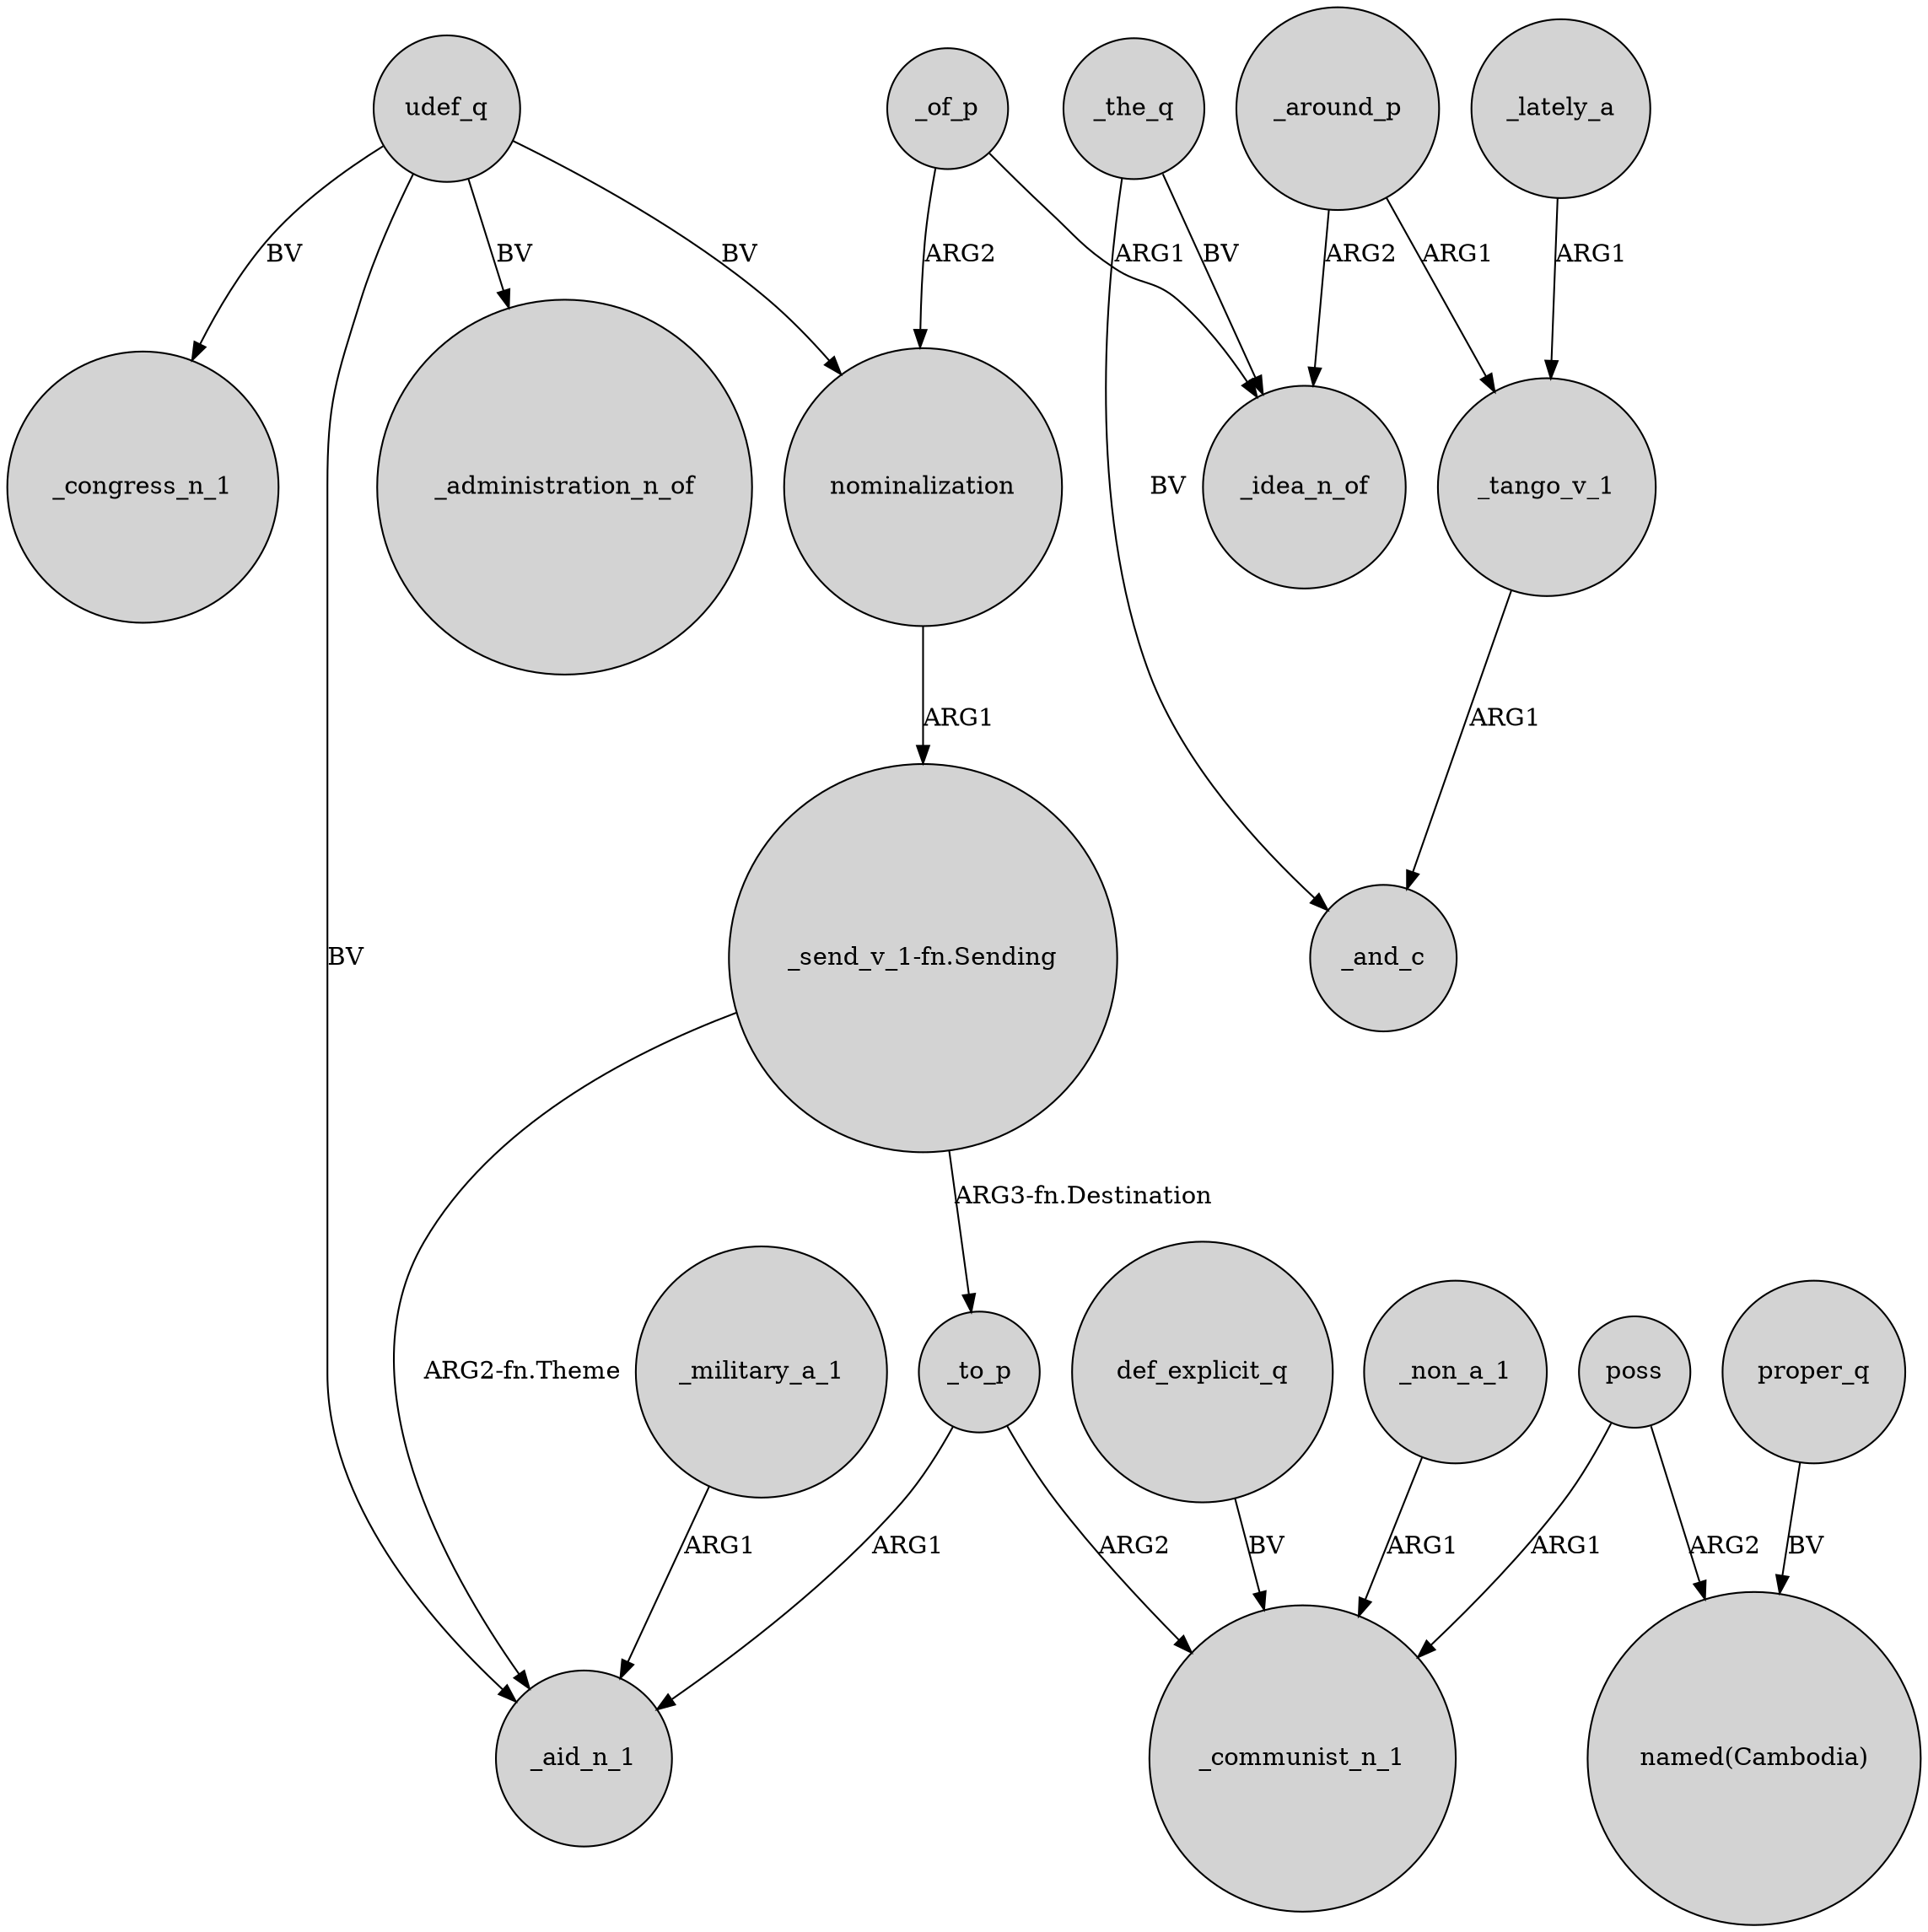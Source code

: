 digraph {
	node [shape=circle style=filled]
	udef_q -> _administration_n_of [label=BV]
	_the_q -> _and_c [label=BV]
	poss -> _communist_n_1 [label=ARG1]
	_military_a_1 -> _aid_n_1 [label=ARG1]
	_of_p -> _idea_n_of [label=ARG1]
	_to_p -> _communist_n_1 [label=ARG2]
	_around_p -> _idea_n_of [label=ARG2]
	nominalization -> "_send_v_1-fn.Sending" [label=ARG1]
	_around_p -> _tango_v_1 [label=ARG1]
	def_explicit_q -> _communist_n_1 [label=BV]
	udef_q -> _congress_n_1 [label=BV]
	_the_q -> _idea_n_of [label=BV]
	_of_p -> nominalization [label=ARG2]
	"_send_v_1-fn.Sending" -> _to_p [label="ARG3-fn.Destination"]
	udef_q -> nominalization [label=BV]
	proper_q -> "named(Cambodia)" [label=BV]
	_lately_a -> _tango_v_1 [label=ARG1]
	_tango_v_1 -> _and_c [label=ARG1]
	udef_q -> _aid_n_1 [label=BV]
	"_send_v_1-fn.Sending" -> _aid_n_1 [label="ARG2-fn.Theme"]
	poss -> "named(Cambodia)" [label=ARG2]
	_to_p -> _aid_n_1 [label=ARG1]
	_non_a_1 -> _communist_n_1 [label=ARG1]
}
